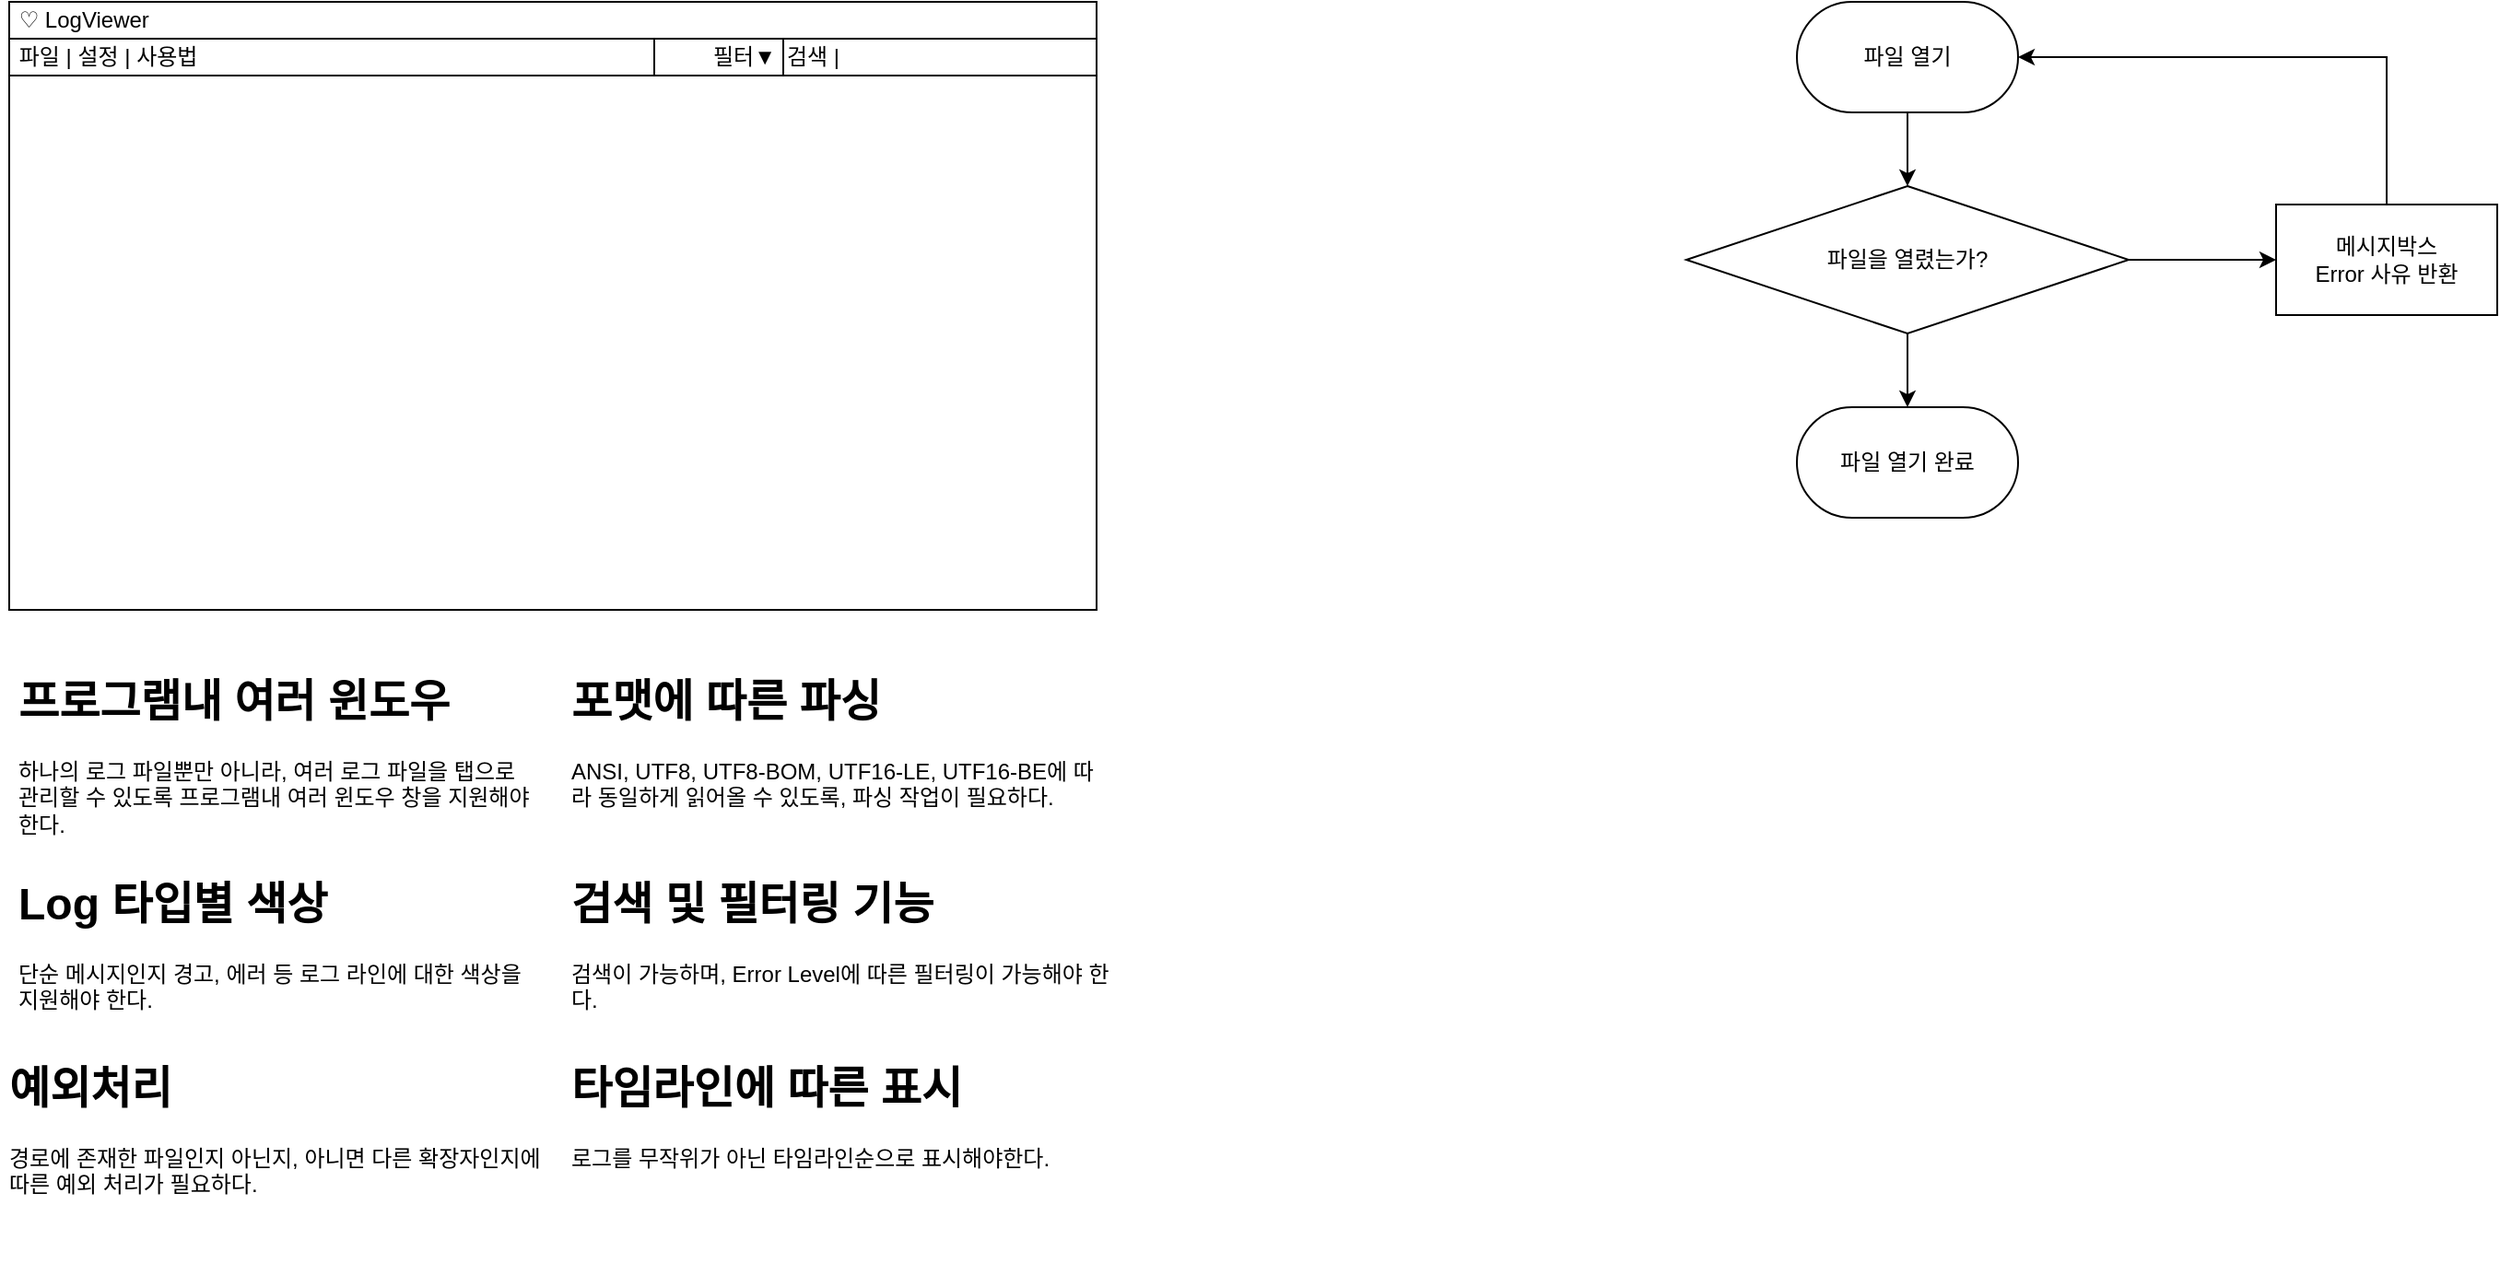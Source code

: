 <mxfile version="22.1.5" type="github">
  <diagram name="페이지-1" id="O8hurq3yJIF87QjJQ0jU">
    <mxGraphModel dx="1305" dy="2092" grid="1" gridSize="10" guides="1" tooltips="1" connect="1" arrows="1" fold="1" page="1" pageScale="1" pageWidth="827" pageHeight="1169" math="0" shadow="0">
      <root>
        <mxCell id="0" />
        <mxCell id="1" parent="0" />
        <mxCell id="MgHBrbm2BHN63MwUzCdo-1" value="" style="rounded=0;whiteSpace=wrap;html=1;" vertex="1" parent="1">
          <mxGeometry x="20" y="-1090" width="590" height="330" as="geometry" />
        </mxCell>
        <mxCell id="MgHBrbm2BHN63MwUzCdo-2" value="&amp;nbsp;♡ LogViewer" style="rounded=0;whiteSpace=wrap;html=1;align=left;" vertex="1" parent="1">
          <mxGeometry x="20" y="-1090" width="590" height="20" as="geometry" />
        </mxCell>
        <mxCell id="MgHBrbm2BHN63MwUzCdo-3" value="&amp;nbsp;파일 | 설정 | 사용법" style="rounded=0;whiteSpace=wrap;html=1;align=left;" vertex="1" parent="1">
          <mxGeometry x="20" y="-1070" width="590" height="20" as="geometry" />
        </mxCell>
        <mxCell id="MgHBrbm2BHN63MwUzCdo-5" value="&lt;h1&gt;프로그램내 여러 윈도우&lt;/h1&gt;&lt;p&gt;하나의 로그 파일뿐만 아니라, 여러 로그 파일을 탭으로 관리할 수 있도록 프로그램내 여러 윈도우 창을 지원해야한다.&lt;/p&gt;" style="text;html=1;strokeColor=none;fillColor=none;spacing=5;spacingTop=-20;whiteSpace=wrap;overflow=hidden;rounded=0;" vertex="1" parent="1">
          <mxGeometry x="20" y="-730" width="290" height="120" as="geometry" />
        </mxCell>
        <mxCell id="MgHBrbm2BHN63MwUzCdo-7" value="&lt;h1&gt;포맷에 따른 파싱&lt;/h1&gt;&lt;p&gt;ANSI, UTF8, UTF8-BOM, UTF16-LE, UTF16-BE에 따라 동일하게 읽어올 수 있도록, 파싱 작업이 필요하다.&lt;/p&gt;" style="text;html=1;strokeColor=none;fillColor=none;spacing=5;spacingTop=-20;whiteSpace=wrap;overflow=hidden;rounded=0;" vertex="1" parent="1">
          <mxGeometry x="320" y="-730" width="300" height="120" as="geometry" />
        </mxCell>
        <mxCell id="MgHBrbm2BHN63MwUzCdo-8" value="&lt;h1&gt;Log 타입별 색상&lt;/h1&gt;&lt;p&gt;단순 메시지인지 경고, 에러 등 로그 라인에 대한 색상을 지원해야 한다.&lt;/p&gt;" style="text;html=1;strokeColor=none;fillColor=none;spacing=5;spacingTop=-20;whiteSpace=wrap;overflow=hidden;rounded=0;" vertex="1" parent="1">
          <mxGeometry x="20" y="-620" width="290" height="120" as="geometry" />
        </mxCell>
        <mxCell id="MgHBrbm2BHN63MwUzCdo-9" value="&lt;h1&gt;검색 및 필터링 기능&lt;/h1&gt;&lt;p&gt;검색이 가능하며, Error Level에 따른 필터링이 가능해야 한다.&lt;/p&gt;" style="text;html=1;strokeColor=none;fillColor=none;spacing=5;spacingTop=-20;whiteSpace=wrap;overflow=hidden;rounded=0;" vertex="1" parent="1">
          <mxGeometry x="320" y="-620" width="300" height="120" as="geometry" />
        </mxCell>
        <mxCell id="MgHBrbm2BHN63MwUzCdo-10" value="&lt;h1&gt;예외처리&lt;/h1&gt;&lt;p&gt;경로에 존재한 파일인지 아닌지, 아니면 다른 확장자인지에 따른 예외 처리가 필요하다.&lt;/p&gt;" style="text;html=1;strokeColor=none;fillColor=none;spacing=5;spacingTop=-20;whiteSpace=wrap;overflow=hidden;rounded=0;" vertex="1" parent="1">
          <mxGeometry x="15" y="-520" width="300" height="120" as="geometry" />
        </mxCell>
        <mxCell id="MgHBrbm2BHN63MwUzCdo-11" value="&lt;h1&gt;타임라인에 따른 표시&lt;/h1&gt;&lt;div&gt;로그를 무작위가 아닌 타임라인순으로 표시해야한다.&lt;/div&gt;" style="text;html=1;strokeColor=none;fillColor=none;spacing=5;spacingTop=-20;whiteSpace=wrap;overflow=hidden;rounded=0;" vertex="1" parent="1">
          <mxGeometry x="320" y="-520" width="300" height="120" as="geometry" />
        </mxCell>
        <mxCell id="MgHBrbm2BHN63MwUzCdo-14" style="edgeStyle=orthogonalEdgeStyle;rounded=0;orthogonalLoop=1;jettySize=auto;html=1;entryX=0.5;entryY=0;entryDx=0;entryDy=0;" edge="1" parent="1" source="MgHBrbm2BHN63MwUzCdo-12" target="MgHBrbm2BHN63MwUzCdo-13">
          <mxGeometry relative="1" as="geometry" />
        </mxCell>
        <mxCell id="MgHBrbm2BHN63MwUzCdo-12" value="파일 열기" style="rounded=1;whiteSpace=wrap;html=1;arcSize=50;" vertex="1" parent="1">
          <mxGeometry x="990" y="-1090" width="120" height="60" as="geometry" />
        </mxCell>
        <mxCell id="MgHBrbm2BHN63MwUzCdo-17" style="edgeStyle=orthogonalEdgeStyle;rounded=0;orthogonalLoop=1;jettySize=auto;html=1;entryX=0;entryY=0.5;entryDx=0;entryDy=0;" edge="1" parent="1" source="MgHBrbm2BHN63MwUzCdo-13">
          <mxGeometry relative="1" as="geometry">
            <mxPoint x="1250" y="-950" as="targetPoint" />
          </mxGeometry>
        </mxCell>
        <mxCell id="MgHBrbm2BHN63MwUzCdo-20" style="edgeStyle=orthogonalEdgeStyle;rounded=0;orthogonalLoop=1;jettySize=auto;html=1;" edge="1" parent="1" source="MgHBrbm2BHN63MwUzCdo-13">
          <mxGeometry relative="1" as="geometry">
            <mxPoint x="1050" y="-870" as="targetPoint" />
          </mxGeometry>
        </mxCell>
        <mxCell id="MgHBrbm2BHN63MwUzCdo-13" value="파일을 열렸는가?" style="rhombus;whiteSpace=wrap;html=1;" vertex="1" parent="1">
          <mxGeometry x="930" y="-990" width="240" height="80" as="geometry" />
        </mxCell>
        <mxCell id="MgHBrbm2BHN63MwUzCdo-18" style="edgeStyle=orthogonalEdgeStyle;rounded=0;orthogonalLoop=1;jettySize=auto;html=1;entryX=1;entryY=0.5;entryDx=0;entryDy=0;exitX=0.5;exitY=0;exitDx=0;exitDy=0;" edge="1" parent="1" source="MgHBrbm2BHN63MwUzCdo-19" target="MgHBrbm2BHN63MwUzCdo-12">
          <mxGeometry relative="1" as="geometry">
            <mxPoint x="1310" y="-990" as="sourcePoint" />
            <Array as="points">
              <mxPoint x="1310" y="-1060" />
            </Array>
          </mxGeometry>
        </mxCell>
        <mxCell id="MgHBrbm2BHN63MwUzCdo-19" value="메시지박스&lt;br&gt;Error 사유 반환" style="rounded=0;whiteSpace=wrap;html=1;" vertex="1" parent="1">
          <mxGeometry x="1250" y="-980" width="120" height="60" as="geometry" />
        </mxCell>
        <mxCell id="MgHBrbm2BHN63MwUzCdo-25" value="파일 열기 완료" style="rounded=1;whiteSpace=wrap;html=1;arcSize=50;" vertex="1" parent="1">
          <mxGeometry x="990" y="-870" width="120" height="60" as="geometry" />
        </mxCell>
        <mxCell id="MgHBrbm2BHN63MwUzCdo-26" value="검색 |" style="rounded=0;whiteSpace=wrap;html=1;align=left;" vertex="1" parent="1">
          <mxGeometry x="440" y="-1070" width="170" height="20" as="geometry" />
        </mxCell>
        <mxCell id="MgHBrbm2BHN63MwUzCdo-27" value="&amp;nbsp; &amp;nbsp; &amp;nbsp; &amp;nbsp; &amp;nbsp;필터▼" style="rounded=0;whiteSpace=wrap;html=1;align=left;" vertex="1" parent="1">
          <mxGeometry x="370" y="-1070" width="70" height="20" as="geometry" />
        </mxCell>
      </root>
    </mxGraphModel>
  </diagram>
</mxfile>

